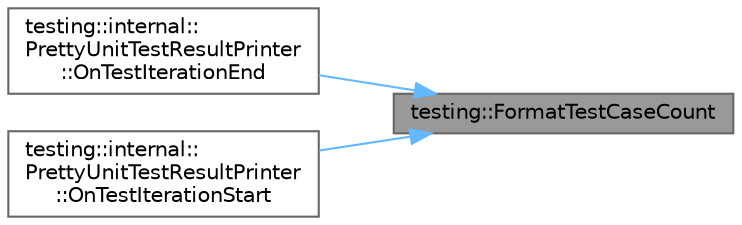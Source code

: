 digraph "testing::FormatTestCaseCount"
{
 // LATEX_PDF_SIZE
  bgcolor="transparent";
  edge [fontname=Helvetica,fontsize=10,labelfontname=Helvetica,labelfontsize=10];
  node [fontname=Helvetica,fontsize=10,shape=box,height=0.2,width=0.4];
  rankdir="RL";
  Node1 [id="Node000001",label="testing::FormatTestCaseCount",height=0.2,width=0.4,color="gray40", fillcolor="grey60", style="filled", fontcolor="black",tooltip=" "];
  Node1 -> Node2 [id="edge1_Node000001_Node000002",dir="back",color="steelblue1",style="solid",tooltip=" "];
  Node2 [id="Node000002",label="testing::internal::\lPrettyUnitTestResultPrinter\l::OnTestIterationEnd",height=0.2,width=0.4,color="grey40", fillcolor="white", style="filled",URL="$classtesting_1_1internal_1_1_pretty_unit_test_result_printer.html#ac29b30216023baddda04ef5889f484ff",tooltip=" "];
  Node1 -> Node3 [id="edge2_Node000001_Node000003",dir="back",color="steelblue1",style="solid",tooltip=" "];
  Node3 [id="Node000003",label="testing::internal::\lPrettyUnitTestResultPrinter\l::OnTestIterationStart",height=0.2,width=0.4,color="grey40", fillcolor="white", style="filled",URL="$classtesting_1_1internal_1_1_pretty_unit_test_result_printer.html#abdba10a8c97e272ab4cee97cb652c957",tooltip=" "];
}
